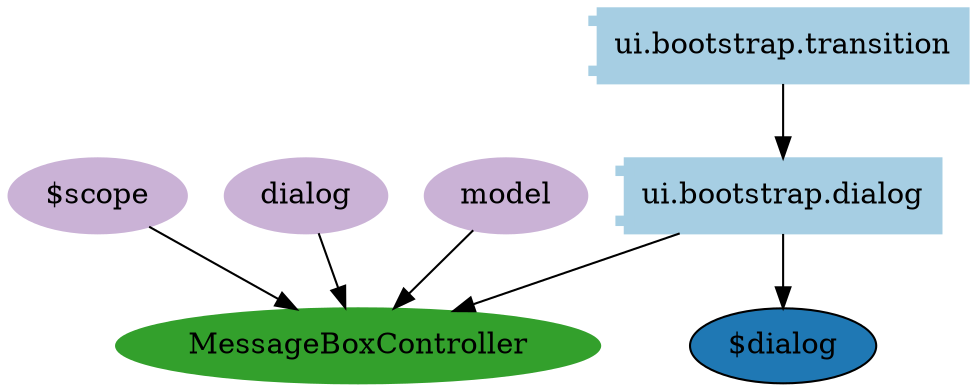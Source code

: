 digraph dependencies {
  node[shape="component",style="filled",colorscheme=paired12]


    node[shape="component"]
    "ui.bootstrap.dialog"[label="ui.bootstrap.dialog", color=1]

    
      "ui.bootstrap.transition"[label="ui.bootstrap.transition", color=1]
      "ui.bootstrap.transition" -> "ui.bootstrap.dialog"
    


    node[shape="ellipse"]
    
      "$dialog"[label="$dialog", fillcolor=2]
      "ui.bootstrap.dialog" -> "$dialog"
    


    
      "MessageBoxController"[label="MessageBoxController", color=4]
      "ui.bootstrap.dialog" -> "MessageBoxController"
    

    

    

    node[shape="cds"]
    

    









    node[shape="ellipse",style="filled", color=9]
    
      
    

    


    
      
        "$scope"[label="$scope"]
        "$scope" -> "MessageBoxController"
      
        "dialog"[label="dialog"]
        "dialog" -> "MessageBoxController"
      
        "model"[label="model"]
        "model" -> "MessageBoxController"
      
    

    

    

    


}
